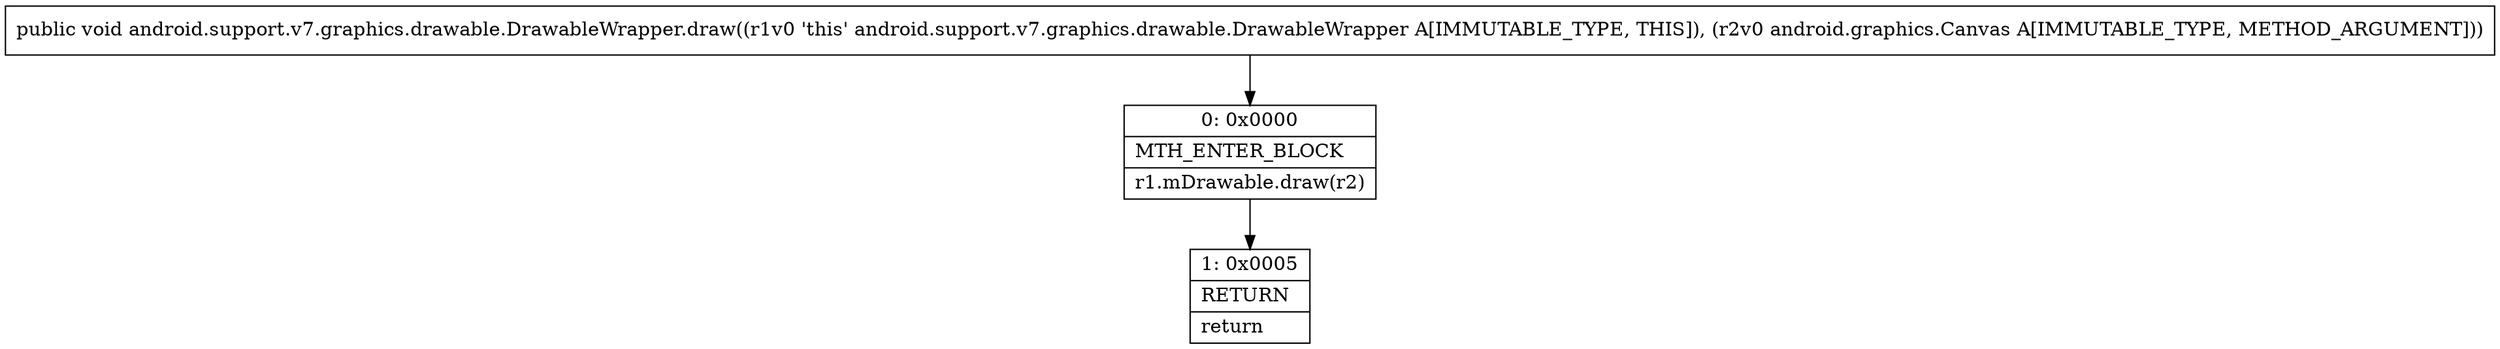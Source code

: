 digraph "CFG forandroid.support.v7.graphics.drawable.DrawableWrapper.draw(Landroid\/graphics\/Canvas;)V" {
Node_0 [shape=record,label="{0\:\ 0x0000|MTH_ENTER_BLOCK\l|r1.mDrawable.draw(r2)\l}"];
Node_1 [shape=record,label="{1\:\ 0x0005|RETURN\l|return\l}"];
MethodNode[shape=record,label="{public void android.support.v7.graphics.drawable.DrawableWrapper.draw((r1v0 'this' android.support.v7.graphics.drawable.DrawableWrapper A[IMMUTABLE_TYPE, THIS]), (r2v0 android.graphics.Canvas A[IMMUTABLE_TYPE, METHOD_ARGUMENT])) }"];
MethodNode -> Node_0;
Node_0 -> Node_1;
}


